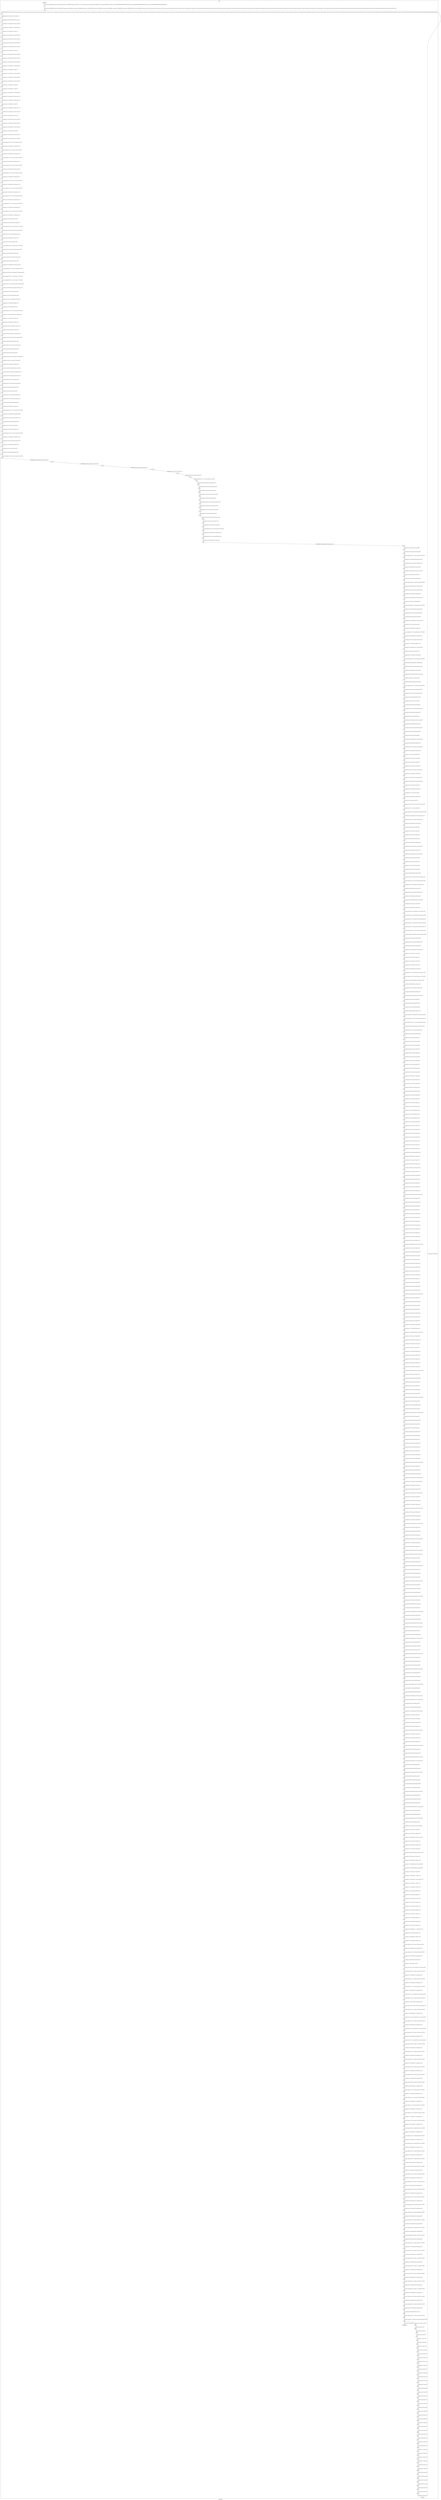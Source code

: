 digraph G {
label="Btor2XCFA";
subgraph cluster_0 {
label="main";
main_init[];
l1[];
l3[];
l4[];
l5[];
l6[];
l7[];
l8[];
l9[];
l10[];
l11[];
l12[];
l13[];
l14[];
l15[];
l16[];
l17[];
l18[];
l19[];
l20[];
l21[];
l22[];
l23[];
l24[];
l25[];
l26[];
l27[];
l28[];
l29[];
l30[];
l31[];
l32[];
l33[];
l34[];
l35[];
l36[];
l37[];
l38[];
l39[];
l40[];
l41[];
l42[];
l43[];
l44[];
l45[];
l46[];
l47[];
l48[];
l49[];
l50[];
l51[];
l52[];
l53[];
l54[];
l55[];
l56[];
l57[];
l58[];
l59[];
l60[];
l61[];
l62[];
l63[];
l64[];
l65[];
l66[];
l67[];
l68[];
l69[];
l70[];
l71[];
l72[];
l73[];
l74[];
l75[];
l76[];
l77[];
l78[];
l79[];
l80[];
l81[];
l82[];
l83[];
l84[];
l85[];
l86[];
l87[];
l88[];
l89[];
l90[];
l91[];
l92[];
l93[];
l94[];
l95[];
l96[];
l97[];
l98[];
l99[];
l100[];
l101[];
l102[];
l103[];
l104[];
l105[];
l106[];
l107[];
l108[];
l109[];
l110[];
l111[];
l112[];
l113[];
l114[];
l115[];
l116[];
l117[];
l118[];
l119[];
l120[];
l121[];
l122[];
l123[];
l124[];
l125[];
l126[];
l127[];
l128[];
l129[];
l130[];
l131[];
l132[];
l133[];
l134[];
l135[];
l136[];
l137[];
l138[];
l139[];
l140[];
l141[];
l142[];
l143[];
l144[];
l145[];
l146[];
l147[];
l148[];
l149[];
l150[];
l151[];
l152[];
l153[];
l154[];
l155[];
l156[];
l157[];
l158[];
l159[];
l160[];
l161[];
l162[];
l163[];
l164[];
l165[];
l166[];
l167[];
l168[];
l169[];
l170[];
l171[];
l172[];
l173[];
l174[];
l175[];
l176[];
l177[];
l178[];
l179[];
l180[];
l181[];
l182[];
l183[];
l184[];
l185[];
l186[];
l187[];
l188[];
l189[];
l190[];
l191[];
l192[];
l193[];
l194[];
l195[];
l196[];
l197[];
l198[];
l199[];
l200[];
l201[];
l202[];
l203[];
l204[];
l205[];
l206[];
l207[];
l208[];
l209[];
l210[];
l211[];
l212[];
l213[];
l214[];
l215[];
l216[];
l217[];
l218[];
l219[];
l220[];
l221[];
l222[];
l223[];
l224[];
l225[];
l226[];
l227[];
l228[];
l229[];
l230[];
l231[];
l232[];
l233[];
l234[];
l235[];
l236[];
l237[];
l238[];
l239[];
l240[];
l241[];
l242[];
l243[];
l244[];
l245[];
l246[];
l247[];
l248[];
l249[];
l250[];
l251[];
l252[];
l253[];
l254[];
l255[];
l256[];
l257[];
l258[];
l259[];
l260[];
l261[];
l262[];
l263[];
l264[];
l265[];
l266[];
l267[];
l268[];
l269[];
l270[];
l271[];
l272[];
l273[];
l274[];
l275[];
l276[];
l277[];
l278[];
l279[];
l280[];
l281[];
l282[];
l283[];
l284[];
l285[];
l286[];
l287[];
l288[];
l289[];
l290[];
l291[];
l292[];
l293[];
l294[];
l295[];
l296[];
l297[];
l298[];
l299[];
l300[];
l301[];
l302[];
l303[];
l304[];
l305[];
l306[];
l307[];
l308[];
l309[];
l310[];
l311[];
l312[];
l313[];
l314[];
l315[];
l316[];
l317[];
l318[];
l319[];
l320[];
l321[];
l322[];
l323[];
l324[];
l325[];
l326[];
l327[];
l328[];
l329[];
l330[];
l331[];
l332[];
l333[];
l334[];
l335[];
l336[];
l337[];
l338[];
l339[];
l340[];
l341[];
l342[];
l343[];
l344[];
l345[];
l346[];
l347[];
l348[];
l349[];
l350[];
l351[];
l352[];
l353[];
l354[];
l355[];
l356[];
l357[];
l358[];
l359[];
l360[];
l361[];
l362[];
l363[];
l364[];
l365[];
l366[];
l367[];
l368[];
l369[];
l370[];
l371[];
l372[];
l373[];
l374[];
l375[];
l376[];
l377[];
l378[];
l379[];
l380[];
l381[];
l382[];
l383[];
l384[];
l385[];
l386[];
l387[];
l388[];
l389[];
l390[];
l391[];
l392[];
l393[];
l394[];
l395[];
l396[];
l397[];
l398[];
l399[];
l400[];
l401[];
l402[];
l403[];
l404[];
l405[];
l406[];
l407[];
l408[];
l409[];
l410[];
l411[];
l412[];
l413[];
l414[];
l415[];
l416[];
l417[];
l418[];
l419[];
l420[];
l421[];
l422[];
l423[];
l424[];
l425[];
l426[];
l427[];
l428[];
l429[];
l430[];
l431[];
l432[];
l433[];
l434[];
l435[];
l436[];
l437[];
l438[];
l439[];
l440[];
l441[];
l442[];
l443[];
l444[];
l445[];
l446[];
l447[];
l448[];
l449[];
l450[];
l451[];
l452[];
l453[];
l454[];
l455[];
l456[];
l457[];
l458[];
l459[];
l460[];
l461[];
l462[];
l463[];
l464[];
l465[];
l466[];
l467[];
l468[];
l469[];
l470[];
l471[];
l472[];
l473[];
l474[];
l475[];
l476[];
l477[];
l478[];
l479[];
l480[];
l481[];
l482[];
l483[];
l484[];
l485[];
l486[];
l487[];
l488[];
l489[];
l490[];
l491[];
l492[];
l493[];
l494[];
l495[];
l496[];
l497[];
l498[];
l499[];
l500[];
l501[];
l502[];
l503[];
l504[];
l505[];
l506[];
l507[];
l508[];
l509[];
l510[];
l511[];
l512[];
l513[];
l514[];
l515[];
l516[];
l517[];
l518[];
l519[];
l520[];
l521[];
l522[];
l523[];
l524[];
l525[];
l526[];
l527[];
l528[];
l529[];
l530[];
l531[];
l532[];
l533[];
l534[];
l535[];
l536[];
l537[];
l538[];
l539[];
l540[];
l541[];
l542[];
l543[];
l544[];
l545[];
l546[];
l547[];
l548[];
l549[];
l550[];
l551[];
l552[];
l553[];
l554[];
l555[];
l556[];
l557[];
l558[];
l559[];
l560[];
l561[];
l562[];
l563[];
l564[];
l565[];
l566[];
l567[];
l568[];
l569[];
l570[];
l571[];
l572[];
l573[];
l574[];
l575[];
l576[];
l577[];
l578[];
l579[];
l580[];
l581[];
l582[];
l583[];
l584[];
l585[];
l586[];
l587[];
l588[];
l589[];
l590[];
l591[];
l592[];
l593[];
l594[];
l595[];
l596[];
l597[];
l598[];
l599[];
l600[];
l601[];
l602[];
l603[];
l604[];
l605[];
l606[];
l607[];
main_error[];
l608[];
l609[];
l610[];
l611[];
l612[];
l613[];
l614[];
l615[];
l616[];
l617[];
l618[];
l619[];
l620[];
l621[];
l622[];
l623[];
l624[];
l625[];
l626[];
l627[];
l628[];
l629[];
l630[];
l631[];
l632[];
l633[];
l634[];
l635[];
l636[];
l637[];
l638[];
l639[];
l640[];
l641[];
l642[];
l643[];
l644[];
l645[];
l646[];
l647[];
l648[];
l649[];
l650[];
l651[];
l652[];
l653[];
main_init -> l1 [label="[(assign const_5 #b00000000),(assign const_26 #b0),(assign const_132 #b00000000),(assign const_149 #b11111111),(assign const_244 #b1),(assign const_255 #b00000001),(assign const_365 #b00000010),(assign const_423 #b000000000000000000000000),(assign const_424 #b00000000000000000000000000000001),(assign const_430 #b00000000000000000000000000000000)] "];
l3 -> l4 [label="[(havoc input_156),(havoc input_158),(havoc input_160),(havoc input_162),(havoc input_164),(havoc input_166),(havoc input_168),(havoc input_170),(havoc input_172),(havoc input_174),(havoc input_176),(havoc input_178),(havoc input_180),(havoc input_182),(havoc input_184),(havoc input_186),(havoc input_188),(havoc input_190),(havoc input_192),(havoc input_194),(havoc input_196),(havoc input_198),(havoc input_200),(havoc input_202),(havoc input_204),(havoc input_206),(havoc input_208),(havoc input_210),(havoc input_212),(havoc input_214),(havoc input_216),(havoc input_218),(havoc input_220),(havoc input_222),(havoc input_224),(havoc input_226),(havoc input_228),(havoc input_230),(havoc input_232),(havoc input_234),(havoc input_236),(havoc input_238),(havoc input_240),(havoc input_242),(havoc input_246),(havoc input_248),(havoc input_253),(havoc input_261),(havoc input_273),(havoc input_281),(havoc input_287),(havoc input_292),(havoc input_299),(havoc input_304),(havoc input_310),(havoc input_317),(havoc input_324),(havoc input_331),(havoc input_338),(havoc input_346),(havoc input_354),(havoc input_362),(havoc input_370),(havoc input_378),(havoc input_386),(havoc input_394),(havoc input_399),(havoc input_405),(havoc input_411),(havoc input_418),(havoc input_435),(havoc input_443),(havoc input_456),(havoc input_470),(havoc input_483)] "];
l4 -> l5 [label="[(assign binary_99 (bvand state_27 (bvnot state_29)))] "];
l5 -> l6 [label="[(assign binary_100 (bvand binary_99 (bvnot state_31)))] "];
l6 -> l7 [label="[(assign binary_101 (bvand binary_100 (bvnot state_33)))] "];
l7 -> l8 [label="[(assign binary_102 (bvand binary_101 (bvnot state_35)))] "];
l8 -> l9 [label="[(assign binary_103 (bvand binary_102 state_37))] "];
l9 -> l10 [label="[(assign binary_104 (bvand binary_103 (bvnot state_39)))] "];
l10 -> l11 [label="[(assign binary_105 (bvand binary_104 (bvnot state_41)))] "];
l11 -> l12 [label="[(assign binary_106 (bvand binary_105 (bvnot state_43)))] "];
l12 -> l13 [label="[(assign binary_107 (bvand binary_106 (bvnot state_45)))] "];
l13 -> l14 [label="[(assign binary_108 (bvand binary_107 state_47))] "];
l14 -> l15 [label="[(assign binary_109 (bvand binary_108 (bvnot state_49)))] "];
l15 -> l16 [label="[(assign binary_110 (bvand binary_109 (bvnot state_51)))] "];
l16 -> l17 [label="[(assign binary_111 (bvand binary_110 (bvnot state_53)))] "];
l17 -> l18 [label="[(assign binary_112 (bvand binary_111 (bvnot state_55)))] "];
l18 -> l19 [label="[(assign binary_113 (bvand binary_112 state_57))] "];
l19 -> l20 [label="[(assign binary_114 (bvand binary_113 (bvnot state_59)))] "];
l20 -> l21 [label="[(assign binary_115 (bvand binary_114 (bvnot state_61)))] "];
l21 -> l22 [label="[(assign binary_116 (bvand binary_115 (bvnot state_63)))] "];
l22 -> l23 [label="[(assign binary_117 (bvand binary_116 state_65))] "];
l23 -> l24 [label="[(assign binary_118 (bvand binary_117 state_67))] "];
l24 -> l25 [label="[(assign binary_119 (bvand binary_118 (bvnot state_69)))] "];
l25 -> l26 [label="[(assign binary_120 (bvand binary_119 (bvnot state_71)))] "];
l26 -> l27 [label="[(assign binary_121 (bvand binary_120 (bvnot state_73)))] "];
l27 -> l28 [label="[(assign binary_122 (bvand binary_121 state_75))] "];
l28 -> l29 [label="[(assign binary_123 (bvand binary_122 (bvnot state_77)))] "];
l29 -> l30 [label="[(assign binary_124 (bvand binary_123 (bvnot state_79)))] "];
l30 -> l31 [label="[(assign binary_125 (bvand binary_124 state_81))] "];
l31 -> l32 [label="[(assign binary_126 (bvand binary_125 (bvnot state_83)))] "];
l32 -> l33 [label="[(assign binary_127 (bvand binary_126 (bvnot state_85)))] "];
l33 -> l34 [label="[(assign binary_128 (bvand binary_127 (bvnot state_87)))] "];
l34 -> l35 [label="[(assign binary_129 (bvand binary_128 state_89))] "];
l35 -> l36 [label="[(assign binary_130 (bvand binary_129 (bvnot state_91)))] "];
l36 -> l37 [label="[(assign binary_131 (bvand binary_130 (bvnot state_93)))] "];
l37 -> l38 [label="[(assign comparison_133 (ite (= const_132 state_6) #b1 #b0))] "];
l38 -> l39 [label="[(assign binary_134 (bvand binary_131 comparison_133))] "];
l39 -> l40 [label="[(assign comparison_135 (ite (= const_132 state_8) #b1 #b0))] "];
l40 -> l41 [label="[(assign binary_136 (bvand binary_134 comparison_135))] "];
l41 -> l42 [label="[(assign comparison_137 (ite (= const_132 state_10) #b1 #b0))] "];
l42 -> l43 [label="[(assign binary_138 (bvand binary_136 comparison_137))] "];
l43 -> l44 [label="[(assign comparison_139 (ite (= const_132 state_12) #b1 #b0))] "];
l44 -> l45 [label="[(assign binary_140 (bvand binary_138 comparison_139))] "];
l45 -> l46 [label="[(assign comparison_141 (ite (= const_132 state_14) #b1 #b0))] "];
l46 -> l47 [label="[(assign binary_142 (bvand binary_140 comparison_141))] "];
l47 -> l48 [label="[(assign comparison_143 (ite (= const_132 state_16) #b1 #b0))] "];
l48 -> l49 [label="[(assign binary_144 (bvand binary_142 comparison_143))] "];
l49 -> l50 [label="[(assign comparison_145 (ite (= const_132 state_18) #b1 #b0))] "];
l50 -> l51 [label="[(assign binary_146 (bvand binary_144 comparison_145))] "];
l51 -> l52 [label="[(assign comparison_147 (ite (= const_132 state_20) #b1 #b0))] "];
l52 -> l53 [label="[(assign binary_148 (bvand binary_146 comparison_147))] "];
l53 -> l54 [label="[(assign comparison_150 (ite (= const_149 state_22) #b1 #b0))] "];
l54 -> l55 [label="[(assign binary_151 (bvand binary_148 comparison_150))] "];
l55 -> l56 [label="[(assign comparison_152 (ite (= const_149 state_24) #b1 #b0))] "];
l56 -> l57 [label="[(assign binary_153 (bvand binary_151 comparison_152))] "];
l57 -> l58 [label="[(assign binary_154 (bvand state_97 binary_153))] "];
l58 -> l59 [label="[(assign binary_247 (bvor input_220 (bvnot input_246)))] "];
l59 -> l60 [label="[(assign comparison_249 (ite (= const_149 input_172) #b1 #b0))] "];
l60 -> l61 [label="[(assign binary_250 (bvand input_234 (bvnot comparison_249)))] "];
l61 -> l62 [label="[(assign binary_251 (bvor (bvnot input_248) binary_250))] "];
l62 -> l63 [label="[(assign binary_252 (bvand binary_247 binary_251))] "];
l63 -> l64 [label="[(assign binary_254 (bvor input_236 input_248))] "];
l64 -> l65 [label="[(assign comparison_256 (ite (= const_255 input_170) #b1 #b0))] "];
l65 -> l66 [label="[(assign binary_257 (bvand comparison_249 comparison_256))] "];
l66 -> l67 [label="[(assign binary_258 (bvand binary_254 binary_257))] "];
l67 -> l68 [label="[(assign binary_259 (bvor (bvnot input_253) binary_258))] "];
l68 -> l69 [label="[(assign binary_260 (bvand binary_252 binary_259))] "];
l69 -> l70 [label="[(assign binary_262 (bvand binary_254 (bvnot input_253)))] "];
l70 -> l71 [label="[(assign comparison_263 (ite (= const_132 input_168) #b1 #b0))] "];
l71 -> l72 [label="[(assign binary_264 (bvand (bvnot comparison_249) comparison_263))] "];
l72 -> l73 [label="[(assign comparison_265 (ite (= const_149 input_174) #b1 #b0))] "];
l73 -> l74 [label="[(assign comparison_266 (ite (= const_132 input_170) #b1 #b0))] "];
l74 -> l75 [label="[(assign binary_267 (bvor (bvnot comparison_249) comparison_266))] "];
l75 -> l76 [label="[(assign binary_268 (bvand (bvnot comparison_265) binary_267))] "];
l76 -> l77 [label="[(assign binary_269 (bvor binary_264 binary_268))] "];
l77 -> l78 [label="[(assign binary_270 (bvand binary_262 binary_269))] "];
l78 -> l79 [label="[(assign binary_271 (bvor (bvnot input_261) binary_270))] "];
l79 -> l80 [label="[(assign binary_272 (bvand binary_260 binary_271))] "];
l80 -> l81 [label="[(assign binary_274 (bvor input_238 input_261))] "];
l81 -> l82 [label="[(assign comparison_275 (ite (= const_255 input_168) #b1 #b0))] "];
l82 -> l83 [label="[(assign binary_276 (bvand comparison_265 comparison_275))] "];
l83 -> l84 [label="[(assign binary_277 (bvor binary_257 binary_276))] "];
l84 -> l85 [label="[(assign binary_278 (bvand binary_274 binary_277))] "];
l85 -> l86 [label="[(assign binary_279 (bvor (bvnot input_273) binary_278))] "];
l86 -> l87 [label="[(assign binary_280 (bvand binary_272 binary_279))] "];
l87 -> l88 [label="[(assign binary_282 (bvand binary_274 (bvnot input_273)))] "];
l88 -> l89 [label="[(assign binary_283 (bvor binary_264 (bvnot comparison_265)))] "];
l89 -> l90 [label="[(assign binary_284 (bvand binary_282 binary_283))] "];
l90 -> l91 [label="[(assign binary_285 (bvor (bvnot input_281) binary_284))] "];
l91 -> l92 [label="[(assign binary_286 (bvand binary_280 binary_285))] "];
l92 -> l93 [label="[(assign binary_288 (bvor input_240 input_281))] "];
l93 -> l94 [label="[(assign binary_289 (bvand (bvnot comparison_265) binary_288))] "];
l94 -> l95 [label="[(assign binary_290 (bvor (bvnot input_287) binary_289))] "];
l95 -> l96 [label="[(assign binary_291 (bvand binary_286 binary_290))] "];
l96 -> l97 [label="[(assign binary_293 (bvand binary_288 (bvnot input_287)))] "];
l97 -> l98 [label="[(assign binary_294 (bvor comparison_249 comparison_275))] "];
l98 -> l99 [label="[(assign binary_295 (bvand comparison_265 binary_294))] "];
l99 -> l100 [label="[(assign binary_296 (bvand binary_293 binary_295))] "];
l100 -> l101 [label="[(assign binary_297 (bvor (bvnot input_292) binary_296))] "];
l101 -> l102 [label="[(assign binary_298 (bvand binary_291 binary_297))] "];
l102 -> l103 [label="[(assign binary_300 (bvor input_242 input_287))] "];
l103 -> l104 [label="[(assign binary_301 (bvand comparison_265 binary_300))] "];
l104 -> l105 [label="[(assign binary_302 (bvor (bvnot input_299) binary_301))] "];
l105 -> l106 [label="[(assign binary_303 (bvand binary_298 binary_302))] "];
l106 -> l107 [label="[(assign binary_305 (bvand input_178 input_210))] "];
l107 -> l108 [label="[(assign comparison_306 (ite (= const_132 input_158) #b1 #b0))] "];
l108 -> l109 [label="[(assign binary_307 (bvand binary_305 comparison_306))] "];
l109 -> l110 [label="[(assign binary_308 (bvor (bvnot input_304) binary_307))] "];
l110 -> l111 [label="[(assign binary_309 (bvand binary_303 binary_308))] "];
l111 -> l112 [label="[(assign binary_311 (bvor input_180 input_304))] "];
l112 -> l113 [label="[(assign binary_312 (bvand input_218 binary_311))] "];
l113 -> l114 [label="[(assign comparison_313 (ite (= const_132 input_162) #b1 #b0))] "];
l114 -> l115 [label="[(assign binary_314 (bvand binary_312 comparison_313))] "];
l115 -> l116 [label="[(assign binary_315 (bvor (bvnot input_310) binary_314))] "];
l116 -> l117 [label="[(assign binary_316 (bvand binary_309 binary_315))] "];
l117 -> l118 [label="[(assign binary_318 (bvor input_182 input_310))] "];
l118 -> l119 [label="[(assign binary_319 (bvand input_226 binary_318))] "];
l119 -> l120 [label="[(assign comparison_320 (ite (= const_132 input_164) #b1 #b0))] "];
l120 -> l121 [label="[(assign binary_321 (bvand binary_319 comparison_320))] "];
l121 -> l122 [label="[(assign binary_322 (bvor (bvnot input_317) binary_321))] "];
l122 -> l123 [label="[(assign binary_323 (bvand binary_316 binary_322))] "];
l123 -> l124 [label="[(assign binary_325 (bvor input_184 input_317))] "];
l124 -> l125 [label="[(assign binary_326 (bvand input_232 binary_325))] "];
l125 -> l126 [label="[(assign comparison_327 (ite (= const_132 input_166) #b1 #b0))] "];
l126 -> l127 [label="[(assign binary_328 (bvand binary_326 comparison_327))] "];
l127 -> l128 [label="[(assign binary_329 (bvor (bvnot input_324) binary_328))] "];
l128 -> l129 [label="[(assign binary_330 (bvand binary_323 binary_329))] "];
l129 -> l130 [label="[(assign binary_332 (bvand input_210 (bvnot input_304)))] "];
l130 -> l131 [label="[(assign binary_333 (bvand input_188 binary_332))] "];
l131 -> l132 [label="[(assign comparison_334 (ite (= const_255 input_158) #b1 #b0))] "];
l132 -> l133 [label="[(assign binary_335 (bvand binary_333 comparison_334))] "];
l133 -> l134 [label="[(assign binary_336 (bvor (bvnot input_331) binary_335))] "];
l134 -> l135 [label="[(assign binary_337 (bvand binary_330 binary_336))] "];
l135 -> l136 [label="[(assign binary_339 (bvand input_218 (bvnot input_310)))] "];
l136 -> l137 [label="[(assign binary_340 (bvor input_190 input_331))] "];
l137 -> l138 [label="[(assign binary_341 (bvand binary_339 binary_340))] "];
l138 -> l139 [label="[(assign comparison_342 (ite (= const_255 input_162) #b1 #b0))] "];
l139 -> l140 [label="[(assign binary_343 (bvand binary_341 comparison_342))] "];
l140 -> l141 [label="[(assign binary_344 (bvor (bvnot input_338) binary_343))] "];
l141 -> l142 [label="[(assign binary_345 (bvand binary_337 binary_344))] "];
l142 -> l143 [label="[(assign binary_347 (bvand input_226 (bvnot input_317)))] "];
l143 -> l144 [label="[(assign binary_348 (bvor input_192 input_338))] "];
l144 -> l145 [label="[(assign binary_349 (bvand binary_347 binary_348))] "];
l145 -> l146 [label="[(assign comparison_350 (ite (= const_255 input_164) #b1 #b0))] "];
l146 -> l147 [label="[(assign binary_351 (bvand binary_349 comparison_350))] "];
l147 -> l148 [label="[(assign binary_352 (bvor (bvnot input_346) binary_351))] "];
l148 -> l149 [label="[(assign binary_353 (bvand binary_345 binary_352))] "];
l149 -> l150 [label="[(assign binary_355 (bvand input_232 (bvnot input_324)))] "];
l150 -> l151 [label="[(assign binary_356 (bvor input_194 input_346))] "];
l151 -> l152 [label="[(assign binary_357 (bvand binary_355 binary_356))] "];
l152 -> l153 [label="[(assign comparison_358 (ite (= const_255 input_166) #b1 #b0))] "];
l153 -> l154 [label="[(assign binary_359 (bvand binary_357 comparison_358))] "];
l154 -> l155 [label="[(assign binary_360 (bvor (bvnot input_354) binary_359))] "];
l155 -> l156 [label="[(assign binary_361 (bvand binary_353 binary_360))] "];
l156 -> l157 [label="[(assign binary_363 (bvand binary_332 (bvnot input_331)))] "];
l157 -> l158 [label="[(assign binary_364 (bvand input_198 binary_363))] "];
l158 -> l159 [label="[(assign comparison_366 (ite (= const_365 input_158) #b1 #b0))] "];
l159 -> l160 [label="[(assign binary_367 (bvand binary_364 comparison_366))] "];
l160 -> l161 [label="[(assign binary_368 (bvor (bvnot input_362) binary_367))] "];
l161 -> l162 [label="[(assign binary_369 (bvand binary_361 binary_368))] "];
l162 -> l163 [label="[(assign binary_371 (bvand binary_339 (bvnot input_338)))] "];
l163 -> l164 [label="[(assign binary_372 (bvor input_200 input_362))] "];
l164 -> l165 [label="[(assign binary_373 (bvand binary_371 binary_372))] "];
l165 -> l166 [label="[(assign comparison_374 (ite (= const_365 input_162) #b1 #b0))] "];
l166 -> l167 [label="[(assign binary_375 (bvand binary_373 comparison_374))] "];
l167 -> l168 [label="[(assign binary_376 (bvor (bvnot input_370) binary_375))] "];
l168 -> l169 [label="[(assign binary_377 (bvand binary_369 binary_376))] "];
l169 -> l170 [label="[(assign binary_379 (bvand binary_347 (bvnot input_346)))] "];
l170 -> l171 [label="[(assign binary_380 (bvor input_202 input_370))] "];
l171 -> l172 [label="[(assign binary_381 (bvand binary_379 binary_380))] "];
l172 -> l173 [label="[(assign comparison_382 (ite (= const_365 input_164) #b1 #b0))] "];
l173 -> l174 [label="[(assign binary_383 (bvand binary_381 comparison_382))] "];
l174 -> l175 [label="[(assign binary_384 (bvor (bvnot input_378) binary_383))] "];
l175 -> l176 [label="[(assign binary_385 (bvand binary_377 binary_384))] "];
l176 -> l177 [label="[(assign binary_387 (bvand binary_355 (bvnot input_354)))] "];
l177 -> l178 [label="[(assign binary_388 (bvor input_204 input_378))] "];
l178 -> l179 [label="[(assign binary_389 (bvand binary_387 binary_388))] "];
l179 -> l180 [label="[(assign comparison_390 (ite (= const_365 input_166) #b1 #b0))] "];
l180 -> l181 [label="[(assign binary_391 (bvand binary_389 comparison_390))] "];
l181 -> l182 [label="[(assign binary_392 (bvor (bvnot input_386) binary_391))] "];
l182 -> l183 [label="[(assign binary_393 (bvand binary_385 binary_392))] "];
l183 -> l184 [label="[(assign binary_395 (bvor input_176 input_324))] "];
l184 -> l185 [label="[(assign binary_396 (bvand input_206 binary_395))] "];
l185 -> l186 [label="[(assign binary_397 (bvor (bvnot input_394) binary_396))] "];
l186 -> l187 [label="[(assign binary_398 (bvand binary_393 binary_397))] "];
l187 -> l188 [label="[(assign binary_400 (bvor input_186 input_354))] "];
l188 -> l189 [label="[(assign binary_401 (bvand input_206 (bvnot input_394)))] "];
l189 -> l190 [label="[(assign binary_402 (bvand binary_400 binary_401))] "];
l190 -> l191 [label="[(assign binary_403 (bvor (bvnot input_399) binary_402))] "];
l191 -> l192 [label="[(assign binary_404 (bvand binary_398 binary_403))] "];
l192 -> l193 [label="[(assign binary_406 (bvor input_196 input_386))] "];
l193 -> l194 [label="[(assign binary_407 (bvand binary_401 (bvnot input_399)))] "];
l194 -> l195 [label="[(assign binary_408 (bvand binary_406 binary_407))] "];
l195 -> l196 [label="[(assign binary_409 (bvor (bvnot input_405) binary_408))] "];
l196 -> l197 [label="[(assign binary_410 (bvand binary_404 binary_409))] "];
l197 -> l198 [label="[(assign binary_412 (bvor input_208 input_394))] "];
l198 -> l199 [label="[(assign binary_413 (bvor binary_412 input_399))] "];
l199 -> l200 [label="[(assign binary_414 (bvor binary_413 input_405))] "];
l200 -> l201 [label="[(assign binary_415 (bvand input_214 binary_414))] "];
l201 -> l202 [label="[(assign binary_416 (bvor (bvnot input_411) binary_415))] "];
l202 -> l203 [label="[(assign binary_417 (bvand binary_410 binary_416))] "];
l203 -> l204 [label="[(assign binary_419 (bvand input_214 comparison_266))] "];
l204 -> l205 [label="[(assign binary_420 (bvand binary_282 (bvnot input_281)))] "];
l205 -> l206 [label="[(assign binary_421 (bvor binary_420 input_292))] "];
l206 -> l207 [label="[(assign binary_422 (bvand binary_419 binary_421))] "];
l207 -> l208 [label="[(assign binary_425 (++ const_423 input_160))] "];
l208 -> l209 [label="[(assign binary_426 (bvadd const_424 binary_425))] "];
l209 -> l210 [label="[(assign slice_427 (extract binary_426 0 8))] "];
l210 -> l211 [label="[(assign ternary_428 (ite (= input_411 #b1) slice_427 input_160))] "];
l211 -> l212 [label="[(assign binary_429 (++ const_423 ternary_428))] "];
l212 -> l213 [label="[(assign comparison_431 (ite (bvule binary_429 const_430) #b1 #b0))] "];
l213 -> l214 [label="[(assign binary_432 (bvand binary_422 (bvnot comparison_431)))] "];
l214 -> l215 [label="[(assign binary_433 (bvor (bvnot input_418) binary_432))] "];
l215 -> l216 [label="[(assign binary_434 (bvand binary_417 binary_433))] "];
l216 -> l217 [label="[(assign binary_436 (bvor input_216 input_246))] "];
l217 -> l218 [label="[(assign binary_437 (bvor input_212 input_304))] "];
l218 -> l219 [label="[(assign binary_438 (bvor binary_437 input_331))] "];
l219 -> l220 [label="[(assign binary_439 (bvor binary_438 input_362))] "];
l220 -> l221 [label="[(assign binary_440 (bvand binary_436 binary_439))] "];
l221 -> l222 [label="[(assign binary_441 (bvor (bvnot input_435) binary_440))] "];
l222 -> l223 [label="[(assign binary_442 (bvand binary_434 binary_441))] "];
l223 -> l224 [label="[(assign binary_444 (bvand input_234 (bvnot input_248)))] "];
l224 -> l225 [label="[(assign binary_445 (bvor binary_444 input_253))] "];
l225 -> l226 [label="[(assign binary_446 (bvor input_222 input_310))] "];
l226 -> l227 [label="[(assign binary_447 (bvor binary_446 input_338))] "];
l227 -> l228 [label="[(assign binary_448 (bvor binary_447 input_370))] "];
l228 -> l229 [label="[(assign binary_449 (bvand binary_445 binary_448))] "];
l229 -> l230 [label="[(assign ternary_450 (ite (= input_418 #b1) const_255 input_170))] "];
l230 -> l231 [label="[(assign comparison_451 (ite (= const_255 ternary_450) #b1 #b0))] "];
l231 -> l232 [label="[(assign binary_452 (bvand comparison_249 comparison_451))] "];
l232 -> l233 [label="[(assign binary_453 (bvand binary_449 binary_452))] "];
l233 -> l234 [label="[(assign binary_454 (bvor (bvnot input_443) binary_453))] "];
l234 -> l235 [label="[(assign binary_455 (bvand binary_442 binary_454))] "];
l235 -> l236 [label="[(assign binary_457 (bvand binary_293 (bvnot input_292)))] "];
l236 -> l237 [label="[(assign binary_458 (bvor binary_457 input_299))] "];
l237 -> l238 [label="[(assign binary_459 (bvand input_224 binary_458))] "];
l238 -> l239 [label="[(assign ternary_460 (ite (= input_394 #b1) const_132 input_158))] "];
l239 -> l240 [label="[(assign ternary_461 (ite (= input_399 #b1) const_255 ternary_460))] "];
l240 -> l241 [label="[(assign ternary_462 (ite (= input_405 #b1) const_365 ternary_461))] "];
l241 -> l242 [label="[(assign ternary_463 (ite (= input_435 #b1) ternary_462 input_162))] "];
l242 -> l243 [label="[(assign ternary_464 (ite (= input_443 #b1) ternary_463 input_172))] "];
l243 -> l244 [label="[(assign comparison_465 (ite (= const_149 ternary_464) #b1 #b0))] "];
l244 -> l245 [label="[(assign binary_466 (bvand comparison_263 (bvnot comparison_465)))] "];
l245 -> l246 [label="[(assign binary_467 (bvand binary_459 binary_466))] "];
l246 -> l247 [label="[(assign binary_468 (bvor (bvnot input_456) binary_467))] "];
l247 -> l248 [label="[(assign binary_469 (bvand binary_455 binary_468))] "];
l248 -> l249 [label="[(assign binary_471 (bvand binary_262 (bvnot input_261)))] "];
l249 -> l250 [label="[(assign binary_472 (bvor binary_471 input_273))] "];
l250 -> l251 [label="[(assign binary_473 (bvor input_228 input_317))] "];
l251 -> l252 [label="[(assign binary_474 (bvor binary_473 input_346))] "];
l252 -> l253 [label="[(assign binary_475 (bvor binary_474 input_378))] "];
l253 -> l254 [label="[(assign binary_476 (bvand binary_472 binary_475))] "];
l254 -> l255 [label="[(assign ternary_477 (ite (= input_456 #b1) const_255 input_168))] "];
l255 -> l256 [label="[(assign comparison_478 (ite (= const_255 ternary_477) #b1 #b0))] "];
l256 -> l257 [label="[(assign binary_479 (bvand comparison_265 comparison_478))] "];
l257 -> l258 [label="[(assign binary_480 (bvand binary_476 binary_479))] "];
l258 -> l259 [label="[(assign binary_481 (bvor (bvnot input_470) binary_480))] "];
l259 -> l260 [label="[(assign binary_482 (bvand binary_469 binary_481))] "];
l260 -> l261 [label="[(assign binary_484 (bvand binary_300 (bvnot input_299)))] "];
l261 -> l262 [label="[(assign binary_485 (bvor input_230 input_324))] "];
l262 -> l263 [label="[(assign binary_486 (bvor binary_485 input_354))] "];
l263 -> l264 [label="[(assign binary_487 (bvor binary_486 input_386))] "];
l264 -> l265 [label="[(assign binary_488 (bvand binary_484 binary_487))] "];
l265 -> l266 [label="[(assign ternary_489 (ite (= input_456 #b1) ternary_464 input_164))] "];
l266 -> l267 [label="[(assign ternary_490 (ite (= input_470 #b1) ternary_489 input_174))] "];
l267 -> l268 [label="[(assign comparison_491 (ite (= const_149 ternary_490) #b1 #b0))] "];
l268 -> l269 [label="[(assign binary_492 (bvand binary_488 (bvnot comparison_491)))] "];
l269 -> l270 [label="[(assign binary_493 (bvor (bvnot input_483) binary_492))] "];
l270 -> l271 [label="[(assign binary_494 (bvand binary_482 binary_493))] "];
l271 -> l272 [label="[(assign binary_495 (bvor input_246 input_248))] "];
l272 -> l273 [label="[(assign binary_496 (bvor input_253 binary_495))] "];
l273 -> l274 [label="[(assign binary_497 (bvor input_261 binary_496))] "];
l274 -> l275 [label="[(assign binary_498 (bvor input_273 binary_497))] "];
l275 -> l276 [label="[(assign binary_499 (bvor input_281 binary_498))] "];
l276 -> l277 [label="[(assign binary_500 (bvor input_287 binary_499))] "];
l277 -> l278 [label="[(assign binary_501 (bvor input_292 binary_500))] "];
l278 -> l279 [label="[(assign binary_502 (bvor input_299 binary_501))] "];
l279 -> l280 [label="[(assign binary_503 (bvor input_304 binary_502))] "];
l280 -> l281 [label="[(assign binary_504 (bvor input_310 binary_503))] "];
l281 -> l282 [label="[(assign binary_505 (bvor input_317 binary_504))] "];
l282 -> l283 [label="[(assign binary_506 (bvor input_324 binary_505))] "];
l283 -> l284 [label="[(assign binary_507 (bvor input_331 binary_506))] "];
l284 -> l285 [label="[(assign binary_508 (bvor input_338 binary_507))] "];
l285 -> l286 [label="[(assign binary_509 (bvor input_346 binary_508))] "];
l286 -> l287 [label="[(assign binary_510 (bvor input_354 binary_509))] "];
l287 -> l288 [label="[(assign binary_511 (bvor input_362 binary_510))] "];
l288 -> l289 [label="[(assign binary_512 (bvor input_370 binary_511))] "];
l289 -> l290 [label="[(assign binary_513 (bvor input_378 binary_512))] "];
l290 -> l291 [label="[(assign binary_514 (bvor input_386 binary_513))] "];
l291 -> l292 [label="[(assign binary_515 (bvor input_394 binary_514))] "];
l292 -> l293 [label="[(assign binary_516 (bvor input_399 binary_515))] "];
l293 -> l294 [label="[(assign binary_517 (bvor input_405 binary_516))] "];
l294 -> l295 [label="[(assign binary_518 (bvor input_411 binary_517))] "];
l295 -> l296 [label="[(assign binary_519 (bvor input_418 binary_518))] "];
l296 -> l297 [label="[(assign binary_520 (bvor input_435 binary_519))] "];
l297 -> l298 [label="[(assign binary_521 (bvor input_443 binary_520))] "];
l298 -> l299 [label="[(assign binary_522 (bvor input_456 binary_521))] "];
l299 -> l300 [label="[(assign binary_523 (bvor input_470 binary_522))] "];
l300 -> l301 [label="[(assign binary_524 (bvor input_483 binary_523))] "];
l301 -> l302 [label="[(assign binary_525 (bvand binary_494 binary_524))] "];
l302 -> l303 [label="[(assign binary_526 (bvand input_176 input_178))] "];
l303 -> l304 [label="[(assign binary_527 (bvor input_176 input_178))] "];
l304 -> l305 [label="[(assign binary_528 (bvand input_180 binary_527))] "];
l305 -> l306 [label="[(assign binary_529 (bvor binary_526 binary_528))] "];
l306 -> l307 [label="[(assign binary_530 (bvor input_180 binary_527))] "];
l307 -> l308 [label="[(assign binary_531 (bvand input_182 binary_530))] "];
l308 -> l309 [label="[(assign binary_532 (bvor binary_529 binary_531))] "];
l309 -> l310 [label="[(assign binary_533 (bvor input_182 binary_530))] "];
l310 -> l311 [label="[(assign binary_534 (bvand input_184 binary_533))] "];
l311 -> l312 [label="[(assign binary_535 (bvor binary_532 binary_534))] "];
l312 -> l313 [label="[(assign binary_536 (bvand input_214 (bvnot binary_535)))] "];
l313 -> l314 [label="[(assign binary_537 (bvor input_184 binary_533))] "];
l314 -> l315 [label="[(assign binary_538 (bvand binary_536 binary_537))] "];
l315 -> l316 [label="[(assign binary_539 (bvand input_186 input_188))] "];
l316 -> l317 [label="[(assign binary_540 (bvor input_186 input_188))] "];
l317 -> l318 [label="[(assign binary_541 (bvand input_190 binary_540))] "];
l318 -> l319 [label="[(assign binary_542 (bvor binary_539 binary_541))] "];
l319 -> l320 [label="[(assign binary_543 (bvor input_190 binary_540))] "];
l320 -> l321 [label="[(assign binary_544 (bvand input_192 binary_543))] "];
l321 -> l322 [label="[(assign binary_545 (bvor binary_542 binary_544))] "];
l322 -> l323 [label="[(assign binary_546 (bvor input_192 binary_543))] "];
l323 -> l324 [label="[(assign binary_547 (bvand input_194 binary_546))] "];
l324 -> l325 [label="[(assign binary_548 (bvor binary_545 binary_547))] "];
l325 -> l326 [label="[(assign binary_549 (bvand binary_538 (bvnot binary_548)))] "];
l326 -> l327 [label="[(assign binary_550 (bvor input_194 binary_546))] "];
l327 -> l328 [label="[(assign binary_551 (bvand binary_549 binary_550))] "];
l328 -> l329 [label="[(assign binary_552 (bvand input_196 input_198))] "];
l329 -> l330 [label="[(assign binary_553 (bvor input_196 input_198))] "];
l330 -> l331 [label="[(assign binary_554 (bvand input_200 binary_553))] "];
l331 -> l332 [label="[(assign binary_555 (bvor binary_552 binary_554))] "];
l332 -> l333 [label="[(assign binary_556 (bvor input_200 binary_553))] "];
l333 -> l334 [label="[(assign binary_557 (bvand input_202 binary_556))] "];
l334 -> l335 [label="[(assign binary_558 (bvor binary_555 binary_557))] "];
l335 -> l336 [label="[(assign binary_559 (bvor input_202 binary_556))] "];
l336 -> l337 [label="[(assign binary_560 (bvand input_204 binary_559))] "];
l337 -> l338 [label="[(assign binary_561 (bvor binary_558 binary_560))] "];
l338 -> l339 [label="[(assign binary_562 (bvand binary_551 (bvnot binary_561)))] "];
l339 -> l340 [label="[(assign binary_563 (bvor input_204 binary_559))] "];
l340 -> l341 [label="[(assign binary_564 (bvand binary_562 binary_563))] "];
l341 -> l342 [label="[(assign binary_565 (bvand input_206 input_208))] "];
l342 -> l343 [label="[(assign binary_566 (bvor input_206 input_208))] "];
l343 -> l344 [label="[(assign binary_567 (bvand input_210 binary_566))] "];
l344 -> l345 [label="[(assign binary_568 (bvor binary_565 binary_567))] "];
l345 -> l346 [label="[(assign binary_569 (bvor input_210 binary_566))] "];
l346 -> l347 [label="[(assign binary_570 (bvand input_212 binary_569))] "];
l347 -> l348 [label="[(assign binary_571 (bvor binary_568 binary_570))] "];
l348 -> l349 [label="[(assign binary_572 (bvand binary_564 (bvnot binary_571)))] "];
l349 -> l350 [label="[(assign binary_573 (bvor input_212 binary_569))] "];
l350 -> l351 [label="[(assign binary_574 (bvand binary_572 binary_573))] "];
l351 -> l352 [label="[(assign binary_575 (bvand input_216 input_218))] "];
l352 -> l353 [label="[(assign binary_576 (bvor input_216 input_218))] "];
l353 -> l354 [label="[(assign binary_577 (bvand input_220 binary_576))] "];
l354 -> l355 [label="[(assign binary_578 (bvor binary_575 binary_577))] "];
l355 -> l356 [label="[(assign binary_579 (bvor input_220 binary_576))] "];
l356 -> l357 [label="[(assign binary_580 (bvand input_222 binary_579))] "];
l357 -> l358 [label="[(assign binary_581 (bvor binary_578 binary_580))] "];
l358 -> l359 [label="[(assign binary_582 (bvand binary_574 (bvnot binary_581)))] "];
l359 -> l360 [label="[(assign binary_583 (bvor input_222 binary_579))] "];
l360 -> l361 [label="[(assign binary_584 (bvand binary_582 binary_583))] "];
l361 -> l362 [label="[(assign binary_585 (bvand input_224 input_226))] "];
l362 -> l363 [label="[(assign binary_586 (bvor input_224 input_226))] "];
l363 -> l364 [label="[(assign binary_587 (bvand input_228 binary_586))] "];
l364 -> l365 [label="[(assign binary_588 (bvor binary_585 binary_587))] "];
l365 -> l366 [label="[(assign binary_589 (bvand binary_584 (bvnot binary_588)))] "];
l366 -> l367 [label="[(assign binary_590 (bvor input_228 binary_586))] "];
l367 -> l368 [label="[(assign binary_591 (bvand binary_589 binary_590))] "];
l368 -> l369 [label="[(assign binary_592 (bvand input_230 input_232))] "];
l369 -> l370 [label="[(assign binary_593 (bvand binary_591 (bvnot binary_592)))] "];
l370 -> l371 [label="[(assign binary_594 (bvor input_230 input_232))] "];
l371 -> l372 [label="[(assign binary_595 (bvand binary_593 binary_594))] "];
l372 -> l373 [label="[(assign binary_596 (bvand input_234 input_236))] "];
l373 -> l374 [label="[(assign binary_597 (bvor input_234 input_236))] "];
l374 -> l375 [label="[(assign binary_598 (bvand input_238 binary_597))] "];
l375 -> l376 [label="[(assign binary_599 (bvor binary_596 binary_598))] "];
l376 -> l377 [label="[(assign binary_600 (bvor input_238 binary_597))] "];
l377 -> l378 [label="[(assign binary_601 (bvand input_240 binary_600))] "];
l378 -> l379 [label="[(assign binary_602 (bvor binary_599 binary_601))] "];
l379 -> l380 [label="[(assign binary_603 (bvor input_240 binary_600))] "];
l380 -> l381 [label="[(assign binary_604 (bvand input_242 binary_603))] "];
l381 -> l382 [label="[(assign binary_605 (bvor binary_602 binary_604))] "];
l382 -> l383 [label="[(assign binary_606 (bvand binary_595 (bvnot binary_605)))] "];
l383 -> l384 [label="[(assign binary_607 (bvor input_242 binary_603))] "];
l384 -> l385 [label="[(assign binary_608 (bvand binary_606 binary_607))] "];
l385 -> l386 [label="[(assign binary_609 (bvand binary_525 binary_608))] "];
l386 -> l387 [label="[(assign binary_610 (bvand binary_395 (bvnot input_394)))] "];
l387 -> l388 [label="[(assign binary_611 (bvand input_178 (bvnot input_304)))] "];
l388 -> l389 [label="[(assign binary_612 (bvor binary_611 input_394))] "];
l389 -> l390 [label="[(assign binary_613 (bvand binary_610 binary_612))] "];
l390 -> l391 [label="[(assign binary_614 (bvand binary_311 (bvnot input_310)))] "];
l391 -> l392 [label="[(assign binary_615 (bvor binary_610 binary_612))] "];
l392 -> l393 [label="[(assign binary_616 (bvand binary_614 binary_615))] "];
l393 -> l394 [label="[(assign binary_617 (bvor binary_613 binary_616))] "];
l394 -> l395 [label="[(assign binary_618 (bvand binary_318 (bvnot input_317)))] "];
l395 -> l396 [label="[(assign binary_619 (bvor binary_614 binary_615))] "];
l396 -> l397 [label="[(assign binary_620 (bvand binary_618 binary_619))] "];
l397 -> l398 [label="[(assign binary_621 (bvor binary_617 binary_620))] "];
l398 -> l399 [label="[(assign binary_622 (bvand binary_325 (bvnot input_324)))] "];
l399 -> l400 [label="[(assign binary_623 (bvor binary_618 binary_619))] "];
l400 -> l401 [label="[(assign binary_624 (bvand binary_622 binary_623))] "];
l401 -> l402 [label="[(assign binary_625 (bvor binary_621 binary_624))] "];
l402 -> l403 [label="[(assign binary_626 (bvand input_214 (bvnot binary_625)))] "];
l403 -> l404 [label="[(assign binary_627 (bvor binary_622 binary_623))] "];
l404 -> l405 [label="[(assign binary_628 (bvand binary_626 binary_627))] "];
l405 -> l406 [label="[(assign binary_629 (bvand binary_400 (bvnot input_399)))] "];
l406 -> l407 [label="[(assign binary_630 (bvand input_188 (bvnot input_331)))] "];
l407 -> l408 [label="[(assign binary_631 (bvor binary_630 input_399))] "];
l408 -> l409 [label="[(assign binary_632 (bvand binary_629 binary_631))] "];
l409 -> l410 [label="[(assign binary_633 (bvand binary_340 (bvnot input_338)))] "];
l410 -> l411 [label="[(assign binary_634 (bvor binary_629 binary_631))] "];
l411 -> l412 [label="[(assign binary_635 (bvand binary_633 binary_634))] "];
l412 -> l413 [label="[(assign binary_636 (bvor binary_632 binary_635))] "];
l413 -> l414 [label="[(assign binary_637 (bvand binary_348 (bvnot input_346)))] "];
l414 -> l415 [label="[(assign binary_638 (bvor binary_633 binary_634))] "];
l415 -> l416 [label="[(assign binary_639 (bvand binary_637 binary_638))] "];
l416 -> l417 [label="[(assign binary_640 (bvor binary_636 binary_639))] "];
l417 -> l418 [label="[(assign binary_641 (bvand binary_356 (bvnot input_354)))] "];
l418 -> l419 [label="[(assign binary_642 (bvor binary_637 binary_638))] "];
l419 -> l420 [label="[(assign binary_643 (bvand binary_641 binary_642))] "];
l420 -> l421 [label="[(assign binary_644 (bvor binary_640 binary_643))] "];
l421 -> l422 [label="[(assign binary_645 (bvand binary_628 (bvnot binary_644)))] "];
l422 -> l423 [label="[(assign binary_646 (bvor binary_641 binary_642))] "];
l423 -> l424 [label="[(assign binary_647 (bvand binary_645 binary_646))] "];
l424 -> l425 [label="[(assign binary_648 (bvand binary_406 (bvnot input_405)))] "];
l425 -> l426 [label="[(assign binary_649 (bvand input_198 (bvnot input_362)))] "];
l426 -> l427 [label="[(assign binary_650 (bvor binary_649 input_405))] "];
l427 -> l428 [label="[(assign binary_651 (bvand binary_648 binary_650))] "];
l428 -> l429 [label="[(assign binary_652 (bvand binary_372 (bvnot input_370)))] "];
l429 -> l430 [label="[(assign binary_653 (bvor binary_648 binary_650))] "];
l430 -> l431 [label="[(assign binary_654 (bvand binary_652 binary_653))] "];
l431 -> l432 [label="[(assign binary_655 (bvor binary_651 binary_654))] "];
l432 -> l433 [label="[(assign binary_656 (bvand binary_380 (bvnot input_378)))] "];
l433 -> l434 [label="[(assign binary_657 (bvor binary_652 binary_653))] "];
l434 -> l435 [label="[(assign binary_658 (bvand binary_656 binary_657))] "];
l435 -> l436 [label="[(assign binary_659 (bvor binary_655 binary_658))] "];
l436 -> l437 [label="[(assign binary_660 (bvand binary_388 (bvnot input_386)))] "];
l437 -> l438 [label="[(assign binary_661 (bvor binary_656 binary_657))] "];
l438 -> l439 [label="[(assign binary_662 (bvand binary_660 binary_661))] "];
l439 -> l440 [label="[(assign binary_663 (bvor binary_659 binary_662))] "];
l440 -> l441 [label="[(assign binary_664 (bvand binary_647 (bvnot binary_663)))] "];
l441 -> l442 [label="[(assign binary_665 (bvor binary_660 binary_661))] "];
l442 -> l443 [label="[(assign binary_666 (bvand binary_664 binary_665))] "];
l443 -> l444 [label="[(assign binary_667 (bvand binary_414 (bvnot input_411)))] "];
l444 -> l445 [label="[(assign binary_668 (bvand binary_407 (bvnot input_405)))] "];
l445 -> l446 [label="[(assign binary_669 (bvor binary_668 input_435))] "];
l446 -> l447 [label="[(assign binary_670 (bvand binary_667 binary_669))] "];
l447 -> l448 [label="[(assign binary_671 (bvand binary_363 (bvnot input_362)))] "];
l448 -> l449 [label="[(assign binary_672 (bvor binary_671 input_411))] "];
l449 -> l450 [label="[(assign binary_673 (bvor binary_667 binary_669))] "];
l450 -> l451 [label="[(assign binary_674 (bvand binary_672 binary_673))] "];
l451 -> l452 [label="[(assign binary_675 (bvor binary_670 binary_674))] "];
l452 -> l453 [label="[(assign binary_676 (bvand binary_439 (bvnot input_435)))] "];
l453 -> l454 [label="[(assign binary_677 (bvor binary_672 binary_673))] "];
l454 -> l455 [label="[(assign binary_678 (bvand binary_676 binary_677))] "];
l455 -> l456 [label="[(assign binary_679 (bvor binary_675 binary_678))] "];
l456 -> l457 [label="[(assign binary_680 (bvand binary_666 (bvnot binary_679)))] "];
l457 -> l458 [label="[(assign binary_681 (bvor binary_676 binary_677))] "];
l458 -> l459 [label="[(assign binary_682 (bvand binary_680 binary_681))] "];
l459 -> l460 [label="[(assign binary_683 (bvand binary_436 (bvnot input_435)))] "];
l460 -> l461 [label="[(assign binary_684 (bvand binary_371 (bvnot input_370)))] "];
l461 -> l462 [label="[(assign binary_685 (bvor binary_684 input_435))] "];
l462 -> l463 [label="[(assign binary_686 (bvand binary_683 binary_685))] "];
l463 -> l464 [label="[(assign binary_687 (bvand input_220 (bvnot input_246)))] "];
l464 -> l465 [label="[(assign binary_688 (bvor binary_687 input_443))] "];
l465 -> l466 [label="[(assign binary_689 (bvor binary_683 binary_685))] "];
l466 -> l467 [label="[(assign binary_690 (bvand binary_688 binary_689))] "];
l467 -> l468 [label="[(assign binary_691 (bvor binary_686 binary_690))] "];
l468 -> l469 [label="[(assign binary_692 (bvand binary_448 (bvnot input_443)))] "];
l469 -> l470 [label="[(assign binary_693 (bvor binary_688 binary_689))] "];
l470 -> l471 [label="[(assign binary_694 (bvand binary_692 binary_693))] "];
l471 -> l472 [label="[(assign binary_695 (bvor binary_691 binary_694))] "];
l472 -> l473 [label="[(assign binary_696 (bvand binary_682 (bvnot binary_695)))] "];
l473 -> l474 [label="[(assign binary_697 (bvor binary_692 binary_693))] "];
l474 -> l475 [label="[(assign binary_698 (bvand binary_696 binary_697))] "];
l475 -> l476 [label="[(assign binary_699 (bvand binary_379 (bvnot input_378)))] "];
l476 -> l477 [label="[(assign binary_700 (bvor binary_699 input_456))] "];
l477 -> l478 [label="[(assign binary_701 (bvand input_224 (bvnot input_456)))] "];
l478 -> l479 [label="[(assign binary_702 (bvor binary_701 input_470))] "];
l479 -> l480 [label="[(assign binary_703 (bvand binary_700 binary_702))] "];
l480 -> l481 [label="[(assign binary_704 (bvand binary_475 (bvnot input_470)))] "];
l481 -> l482 [label="[(assign binary_705 (bvor binary_700 binary_702))] "];
l482 -> l483 [label="[(assign binary_706 (bvand binary_704 binary_705))] "];
l483 -> l484 [label="[(assign binary_707 (bvor binary_703 binary_706))] "];
l484 -> l485 [label="[(assign binary_708 (bvand binary_698 (bvnot binary_707)))] "];
l485 -> l486 [label="[(assign binary_709 (bvor binary_704 binary_705))] "];
l486 -> l487 [label="[(assign binary_710 (bvand binary_708 binary_709))] "];
l487 -> l488 [label="[(assign binary_711 (bvand binary_487 (bvnot input_483)))] "];
l488 -> l489 [label="[(assign binary_712 (bvand binary_387 (bvnot input_386)))] "];
l489 -> l490 [label="[(assign binary_713 (bvor binary_712 input_483))] "];
l490 -> l491 [label="[(assign binary_714 (bvand binary_711 binary_713))] "];
l491 -> l492 [label="[(assign binary_715 (bvand binary_710 (bvnot binary_714)))] "];
l492 -> l493 [label="[(assign binary_716 (bvor binary_711 binary_713))] "];
l493 -> l494 [label="[(assign binary_717 (bvand binary_715 binary_716))] "];
l494 -> l495 [label="[(assign binary_718 (bvand binary_445 binary_472))] "];
l495 -> l496 [label="[(assign binary_719 (bvor binary_445 binary_472))] "];
l496 -> l497 [label="[(assign binary_720 (bvand binary_421 binary_719))] "];
l497 -> l498 [label="[(assign binary_721 (bvor binary_718 binary_720))] "];
l498 -> l499 [label="[(assign binary_722 (bvor binary_421 binary_719))] "];
l499 -> l500 [label="[(assign binary_723 (bvand binary_458 binary_722))] "];
l500 -> l501 [label="[(assign binary_724 (bvor binary_721 binary_723))] "];
l501 -> l502 [label="[(assign binary_725 (bvor binary_458 binary_722))] "];
l502 -> l503 [label="[(assign binary_726 (bvand binary_484 binary_725))] "];
l503 -> l504 [label="[(assign binary_727 (bvor binary_724 binary_726))] "];
l504 -> l505 [label="[(assign binary_728 (bvand binary_717 (bvnot binary_727)))] "];
l505 -> l506 [label="[(assign binary_729 (bvor binary_484 binary_725))] "];
l506 -> l507 [label="[(assign binary_730 (bvand binary_728 binary_729))] "];
l507 -> l508 [label="[(assign binary_731 (bvand binary_609 binary_730))] "];
l508 -> l509 [label="[(assign comparison_732 (ite (= input_156 state_6) #b1 #b0))] "];
l509 -> l510 [label="[(assign binary_733 (bvand binary_731 comparison_732))] "];
l510 -> l511 [label="[(assign comparison_734 (ite (= ternary_462 state_8) #b1 #b0))] "];
l511 -> l512 [label="[(assign binary_735 (bvand binary_733 comparison_734))] "];
l512 -> l513 [label="[(assign binary_736 (bvsub binary_429 const_424))] "];
l513 -> l514 [label="[(assign slice_737 (extract binary_736 0 8))] "];
l514 -> l515 [label="[(assign ternary_738 (ite (= input_418 #b1) slice_737 ternary_428))] "];
l515 -> l516 [label="[(assign comparison_739 (ite (= ternary_738 state_10) #b1 #b0))] "];
l516 -> l517 [label="[(assign binary_740 (bvand binary_735 comparison_739))] "];
l517 -> l518 [label="[(assign comparison_741 (ite (= ternary_463 state_12) #b1 #b0))] "];
l518 -> l519 [label="[(assign binary_742 (bvand binary_740 comparison_741))] "];
l519 -> l520 [label="[(assign comparison_743 (ite (= ternary_489 state_14) #b1 #b0))] "];
l520 -> l521 [label="[(assign binary_744 (bvand binary_742 comparison_743))] "];
l521 -> l522 [label="[(assign ternary_745 (ite (= input_483 #b1) ternary_490 input_166))] "];
l522 -> l523 [label="[(assign comparison_746 (ite (= ternary_745 state_16) #b1 #b0))] "];
l523 -> l524 [label="[(assign binary_747 (bvand binary_744 comparison_746))] "];
l524 -> l525 [label="[(assign ternary_748 (ite (= input_470 #b1) const_132 ternary_477))] "];
l525 -> l526 [label="[(assign comparison_749 (ite (= ternary_748 state_18) #b1 #b0))] "];
l526 -> l527 [label="[(assign binary_750 (bvand binary_747 comparison_749))] "];
l527 -> l528 [label="[(assign ternary_751 (ite (= input_443 #b1) const_132 ternary_450))] "];
l528 -> l529 [label="[(assign comparison_752 (ite (= ternary_751 state_20) #b1 #b0))] "];
l529 -> l530 [label="[(assign binary_753 (bvand binary_750 comparison_752))] "];
l530 -> l531 [label="[(assign ternary_754 (ite (= input_456 #b1) const_149 ternary_464))] "];
l531 -> l532 [label="[(assign comparison_755 (ite (= ternary_754 state_22) #b1 #b0))] "];
l532 -> l533 [label="[(assign binary_756 (bvand binary_753 comparison_755))] "];
l533 -> l534 [label="[(assign ternary_757 (ite (= input_483 #b1) const_149 ternary_490))] "];
l534 -> l535 [label="[(assign comparison_758 (ite (= ternary_757 state_24) #b1 #b0))] "];
l535 -> l536 [label="[(assign binary_759 (bvand binary_756 comparison_758))] "];
l536 -> l537 [label="[(assign comparison_760 (ite (= binary_610 state_27) #b1 #b0))] "];
l537 -> l538 [label="[(assign binary_761 (bvand binary_759 comparison_760))] "];
l538 -> l539 [label="[(assign comparison_762 (ite (= binary_612 state_29) #b1 #b0))] "];
l539 -> l540 [label="[(assign binary_763 (bvand binary_761 comparison_762))] "];
l540 -> l541 [label="[(assign comparison_764 (ite (= binary_614 state_31) #b1 #b0))] "];
l541 -> l542 [label="[(assign binary_765 (bvand binary_763 comparison_764))] "];
l542 -> l543 [label="[(assign comparison_766 (ite (= binary_618 state_33) #b1 #b0))] "];
l543 -> l544 [label="[(assign binary_767 (bvand binary_765 comparison_766))] "];
l544 -> l545 [label="[(assign comparison_768 (ite (= binary_622 state_35) #b1 #b0))] "];
l545 -> l546 [label="[(assign binary_769 (bvand binary_767 comparison_768))] "];
l546 -> l547 [label="[(assign comparison_770 (ite (= binary_629 state_37) #b1 #b0))] "];
l547 -> l548 [label="[(assign binary_771 (bvand binary_769 comparison_770))] "];
l548 -> l549 [label="[(assign comparison_772 (ite (= binary_631 state_39) #b1 #b0))] "];
l549 -> l550 [label="[(assign binary_773 (bvand binary_771 comparison_772))] "];
l550 -> l551 [label="[(assign comparison_774 (ite (= binary_633 state_41) #b1 #b0))] "];
l551 -> l552 [label="[(assign binary_775 (bvand binary_773 comparison_774))] "];
l552 -> l553 [label="[(assign comparison_776 (ite (= binary_637 state_43) #b1 #b0))] "];
l553 -> l554 [label="[(assign binary_777 (bvand binary_775 comparison_776))] "];
l554 -> l555 [label="[(assign comparison_778 (ite (= binary_641 state_45) #b1 #b0))] "];
l555 -> l556 [label="[(assign binary_779 (bvand binary_777 comparison_778))] "];
l556 -> l557 [label="[(assign comparison_780 (ite (= binary_648 state_47) #b1 #b0))] "];
l557 -> l558 [label="[(assign binary_781 (bvand binary_779 comparison_780))] "];
l558 -> l559 [label="[(assign comparison_782 (ite (= binary_650 state_49) #b1 #b0))] "];
l559 -> l560 [label="[(assign binary_783 (bvand binary_781 comparison_782))] "];
l560 -> l561 [label="[(assign comparison_784 (ite (= binary_652 state_51) #b1 #b0))] "];
l561 -> l562 [label="[(assign binary_785 (bvand binary_783 comparison_784))] "];
l562 -> l563 [label="[(assign comparison_786 (ite (= binary_656 state_53) #b1 #b0))] "];
l563 -> l564 [label="[(assign binary_787 (bvand binary_785 comparison_786))] "];
l564 -> l565 [label="[(assign comparison_788 (ite (= binary_660 state_55) #b1 #b0))] "];
l565 -> l566 [label="[(assign binary_789 (bvand binary_787 comparison_788))] "];
l566 -> l567 [label="[(assign comparison_790 (ite (= binary_669 state_57) #b1 #b0))] "];
l567 -> l568 [label="[(assign binary_791 (bvand binary_789 comparison_790))] "];
l568 -> l569 [label="[(assign comparison_792 (ite (= binary_667 state_59) #b1 #b0))] "];
l569 -> l570 [label="[(assign binary_793 (bvand binary_791 comparison_792))] "];
l570 -> l571 [label="[(assign comparison_794 (ite (= binary_672 state_61) #b1 #b0))] "];
l571 -> l572 [label="[(assign binary_795 (bvand binary_793 comparison_794))] "];
l572 -> l573 [label="[(assign comparison_796 (ite (= binary_676 state_63) #b1 #b0))] "];
l573 -> l574 [label="[(assign binary_797 (bvand binary_795 comparison_796))] "];
l574 -> l575 [label="[(assign comparison_798 (ite (= input_214 state_65) #b1 #b0))] "];
l575 -> l576 [label="[(assign binary_799 (bvand binary_797 comparison_798))] "];
l576 -> l577 [label="[(assign comparison_800 (ite (= binary_683 state_67) #b1 #b0))] "];
l577 -> l578 [label="[(assign binary_801 (bvand binary_799 comparison_800))] "];
l578 -> l579 [label="[(assign comparison_802 (ite (= binary_685 state_69) #b1 #b0))] "];
l579 -> l580 [label="[(assign binary_803 (bvand binary_801 comparison_802))] "];
l580 -> l581 [label="[(assign comparison_804 (ite (= binary_688 state_71) #b1 #b0))] "];
l581 -> l582 [label="[(assign binary_805 (bvand binary_803 comparison_804))] "];
l582 -> l583 [label="[(assign comparison_806 (ite (= binary_692 state_73) #b1 #b0))] "];
l583 -> l584 [label="[(assign binary_807 (bvand binary_805 comparison_806))] "];
l584 -> l585 [label="[(assign comparison_808 (ite (= binary_702 state_75) #b1 #b0))] "];
l585 -> l586 [label="[(assign binary_809 (bvand binary_807 comparison_808))] "];
l586 -> l587 [label="[(assign comparison_810 (ite (= binary_700 state_77) #b1 #b0))] "];
l587 -> l588 [label="[(assign binary_811 (bvand binary_809 comparison_810))] "];
l588 -> l589 [label="[(assign comparison_812 (ite (= binary_704 state_79) #b1 #b0))] "];
l589 -> l590 [label="[(assign binary_813 (bvand binary_811 comparison_812))] "];
l590 -> l591 [label="[(assign comparison_814 (ite (= binary_711 state_81) #b1 #b0))] "];
l591 -> l592 [label="[(assign binary_815 (bvand binary_813 comparison_814))] "];
l592 -> l593 [label="[(assign comparison_816 (ite (= binary_713 state_83) #b1 #b0))] "];
l593 -> l594 [label="[(assign binary_817 (bvand binary_815 comparison_816))] "];
l594 -> l595 [label="[(assign comparison_818 (ite (= binary_445 state_85) #b1 #b0))] "];
l595 -> l596 [label="[(assign binary_819 (bvand binary_817 comparison_818))] "];
l596 -> l597 [label="[(assign comparison_820 (ite (= binary_472 state_87) #b1 #b0))] "];
l597 -> l598 [label="[(assign binary_821 (bvand binary_819 comparison_820))] "];
l598 -> l599 [label="[(assign comparison_822 (ite (= binary_421 state_89) #b1 #b0))] "];
l599 -> l600 [label="[(assign binary_823 (bvand binary_821 comparison_822))] "];
l600 -> l601 [label="[(assign comparison_824 (ite (= binary_458 state_91) #b1 #b0))] "];
l601 -> l602 [label="[(assign binary_825 (bvand binary_823 comparison_824))] "];
l602 -> l603 [label="[(assign comparison_826 (ite (= binary_484 state_93) #b1 #b0))] "];
l603 -> l604 [label="[(assign binary_827 (bvand binary_825 comparison_826))] "];
l604 -> l605 [label="[(assign binary_828 (bvand binary_827 state_97))] "];
l605 -> l606 [label="[(assign comparison_829 (ite (= const_132 input_156) #b1 #b0))] "];
l606 -> l607 [label="[(assign ternary_830 (ite (= state_95 #b1) binary_828 comparison_829))] "];
l607 -> main_error [label="[(assume (= binary_154 #b1))] "];
l607 -> l608 [label="[(assume (not (= binary_154 #b1)))] "];
l608 -> l609 [label="[(assign state_6 input_156)] "];
l609 -> l610 [label="[(assign state_8 input_158)] "];
l610 -> l611 [label="[(assign state_10 input_160)] "];
l611 -> l612 [label="[(assign state_12 input_162)] "];
l612 -> l613 [label="[(assign state_14 input_164)] "];
l613 -> l614 [label="[(assign state_16 input_166)] "];
l614 -> l615 [label="[(assign state_18 input_168)] "];
l615 -> l616 [label="[(assign state_20 input_170)] "];
l616 -> l617 [label="[(assign state_22 input_172)] "];
l617 -> l618 [label="[(assign state_24 input_174)] "];
l618 -> l619 [label="[(assign state_27 input_176)] "];
l619 -> l620 [label="[(assign state_29 input_178)] "];
l620 -> l621 [label="[(assign state_31 input_180)] "];
l621 -> l622 [label="[(assign state_33 input_182)] "];
l622 -> l623 [label="[(assign state_35 input_184)] "];
l623 -> l624 [label="[(assign state_37 input_186)] "];
l624 -> l625 [label="[(assign state_39 input_188)] "];
l625 -> l626 [label="[(assign state_41 input_190)] "];
l626 -> l627 [label="[(assign state_43 input_192)] "];
l627 -> l628 [label="[(assign state_45 input_194)] "];
l628 -> l629 [label="[(assign state_47 input_196)] "];
l629 -> l630 [label="[(assign state_49 input_198)] "];
l630 -> l631 [label="[(assign state_51 input_200)] "];
l631 -> l632 [label="[(assign state_53 input_202)] "];
l632 -> l633 [label="[(assign state_55 input_204)] "];
l633 -> l634 [label="[(assign state_57 input_206)] "];
l634 -> l635 [label="[(assign state_59 input_208)] "];
l635 -> l636 [label="[(assign state_61 input_210)] "];
l636 -> l637 [label="[(assign state_63 input_212)] "];
l637 -> l638 [label="[(assign state_65 input_214)] "];
l638 -> l639 [label="[(assign state_67 input_216)] "];
l639 -> l640 [label="[(assign state_69 input_218)] "];
l640 -> l641 [label="[(assign state_71 input_220)] "];
l641 -> l642 [label="[(assign state_73 input_222)] "];
l642 -> l643 [label="[(assign state_75 input_224)] "];
l643 -> l644 [label="[(assign state_77 input_226)] "];
l644 -> l645 [label="[(assign state_79 input_228)] "];
l645 -> l646 [label="[(assign state_81 input_230)] "];
l646 -> l647 [label="[(assign state_83 input_232)] "];
l647 -> l648 [label="[(assign state_85 input_234)] "];
l648 -> l649 [label="[(assign state_87 input_236)] "];
l649 -> l650 [label="[(assign state_89 input_238)] "];
l650 -> l651 [label="[(assign state_91 input_240)] "];
l651 -> l652 [label="[(assign state_93 input_242)] "];
l652 -> l653 [label="[(assign state_95 const_244)] "];
l653 -> l3 [label="[(assign state_97 ternary_830)] "];
l1 -> l3 [label="[(assign state_6 #b00000000),(assign state_8 #b00000000),(assign state_10 #b00000000),(assign state_12 #b00000000),(assign state_14 #b00000000),(assign state_16 #b00000000),(assign state_18 #b00000000),(assign state_20 #b00000000),(assign state_22 #b00000000),(assign state_24 #b00000000),(assign state_27 #b0),(assign state_29 #b0),(assign state_31 #b0),(assign state_33 #b0),(assign state_35 #b0),(assign state_37 #b0),(assign state_39 #b0),(assign state_41 #b0),(assign state_43 #b0),(assign state_45 #b0),(assign state_47 #b0),(assign state_49 #b0),(assign state_51 #b0),(assign state_53 #b0),(assign state_55 #b0),(assign state_57 #b0),(assign state_59 #b0),(assign state_61 #b0),(assign state_63 #b0),(assign state_65 #b0),(assign state_67 #b0),(assign state_69 #b0),(assign state_71 #b0),(assign state_73 #b0),(assign state_75 #b0),(assign state_77 #b0),(assign state_79 #b0),(assign state_81 #b0),(assign state_83 #b0),(assign state_85 #b0),(assign state_87 #b0),(assign state_89 #b0),(assign state_91 #b0),(assign state_93 #b0),(assign state_95 #b0),(assign state_97 #b0)] "];

}
}
